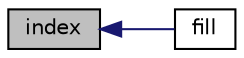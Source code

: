 digraph "index"
{
  bgcolor="transparent";
  edge [fontname="Helvetica",fontsize="10",labelfontname="Helvetica",labelfontsize="10"];
  node [fontname="Helvetica",fontsize="10",shape=record];
  rankdir="LR";
  Node1 [label="index",height=0.2,width=0.4,color="black", fillcolor="grey75", style="filled" fontcolor="black"];
  Node1 -> Node2 [dir="back",color="midnightblue",fontsize="10",style="solid",fontname="Helvetica"];
  Node2 [label="fill",height=0.2,width=0.4,color="black",URL="$classFoam_1_1voxelMeshSearch.html#a6a9f5957f5e51908f25ebe7de6c241be",tooltip="Fill voxels indicated by bounding box. "];
}
